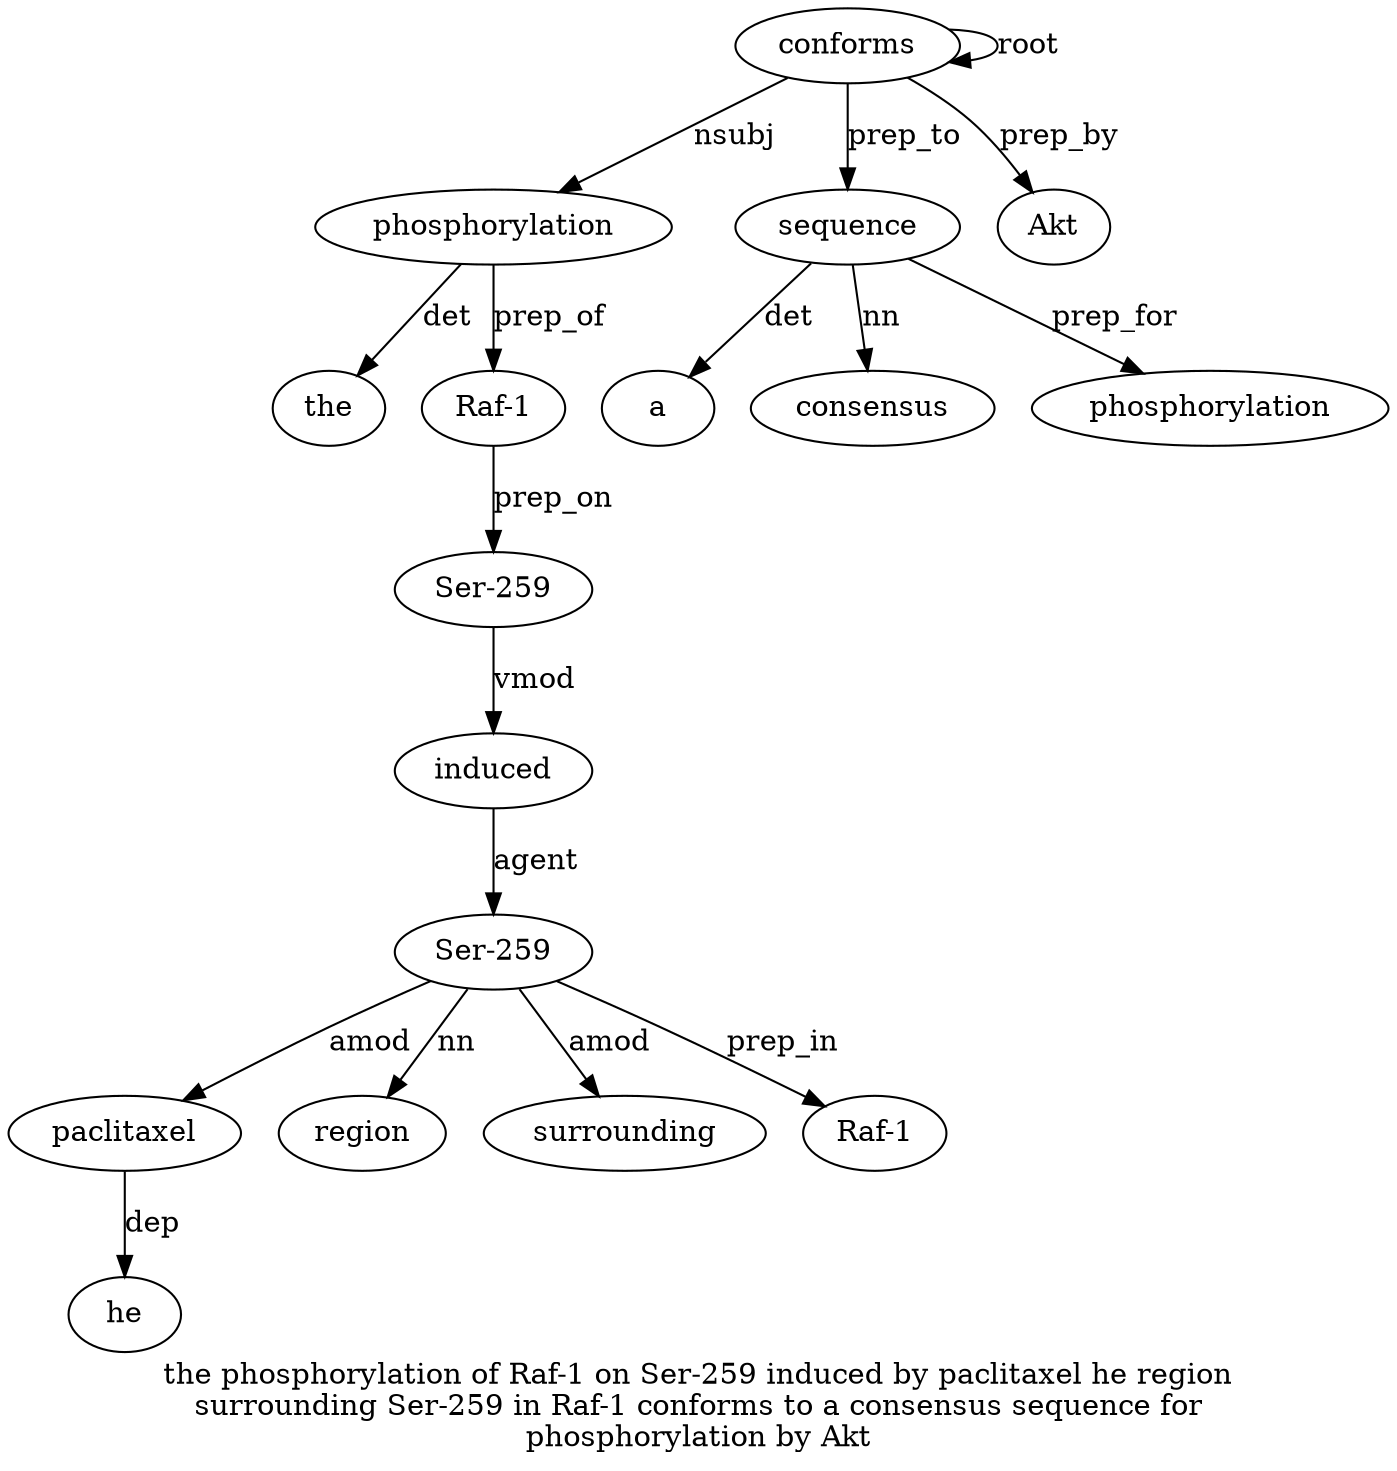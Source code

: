 digraph "the phosphorylation of Raf-1 on Ser-259 induced by paclitaxel he region surrounding Ser-259 in Raf-1 conforms to a consensus sequence for phosphorylation by Akt" {
label="the phosphorylation of Raf-1 on Ser-259 induced by paclitaxel he region
surrounding Ser-259 in Raf-1 conforms to a consensus sequence for
phosphorylation by Akt";
phosphorylation2 [style=filled, fillcolor=white, label=phosphorylation];
the1 [style=filled, fillcolor=white, label=the];
phosphorylation2 -> the1  [label=det];
conforms16 [style=filled, fillcolor=white, label=conforms];
conforms16 -> phosphorylation2  [label=nsubj];
"Raf-14" [style=filled, fillcolor=white, label="Raf-1"];
phosphorylation2 -> "Raf-14"  [label=prep_of];
"Ser-2596" [style=filled, fillcolor=white, label="Ser-259"];
"Raf-14" -> "Ser-2596"  [label=prep_on];
induced7 [style=filled, fillcolor=white, label=induced];
"Ser-2596" -> induced7  [label=vmod];
"Ser-25913" [style=filled, fillcolor=white, label="Ser-259"];
paclitaxel9 [style=filled, fillcolor=white, label=paclitaxel];
"Ser-25913" -> paclitaxel9  [label=amod];
he10 [style=filled, fillcolor=white, label=he];
paclitaxel9 -> he10  [label=dep];
region11 [style=filled, fillcolor=white, label=region];
"Ser-25913" -> region11  [label=nn];
surrounding12 [style=filled, fillcolor=white, label=surrounding];
"Ser-25913" -> surrounding12  [label=amod];
induced7 -> "Ser-25913"  [label=agent];
"Raf-15" [style=filled, fillcolor=white, label="Raf-1"];
"Ser-25913" -> "Raf-15"  [label=prep_in];
conforms16 -> conforms16  [label=root];
sequence20 [style=filled, fillcolor=white, label=sequence];
a18 [style=filled, fillcolor=white, label=a];
sequence20 -> a18  [label=det];
consensus19 [style=filled, fillcolor=white, label=consensus];
sequence20 -> consensus19  [label=nn];
conforms16 -> sequence20  [label=prep_to];
phosphorylation22 [style=filled, fillcolor=white, label=phosphorylation];
sequence20 -> phosphorylation22  [label=prep_for];
Akt24 [style=filled, fillcolor=white, label=Akt];
conforms16 -> Akt24  [label=prep_by];
}
